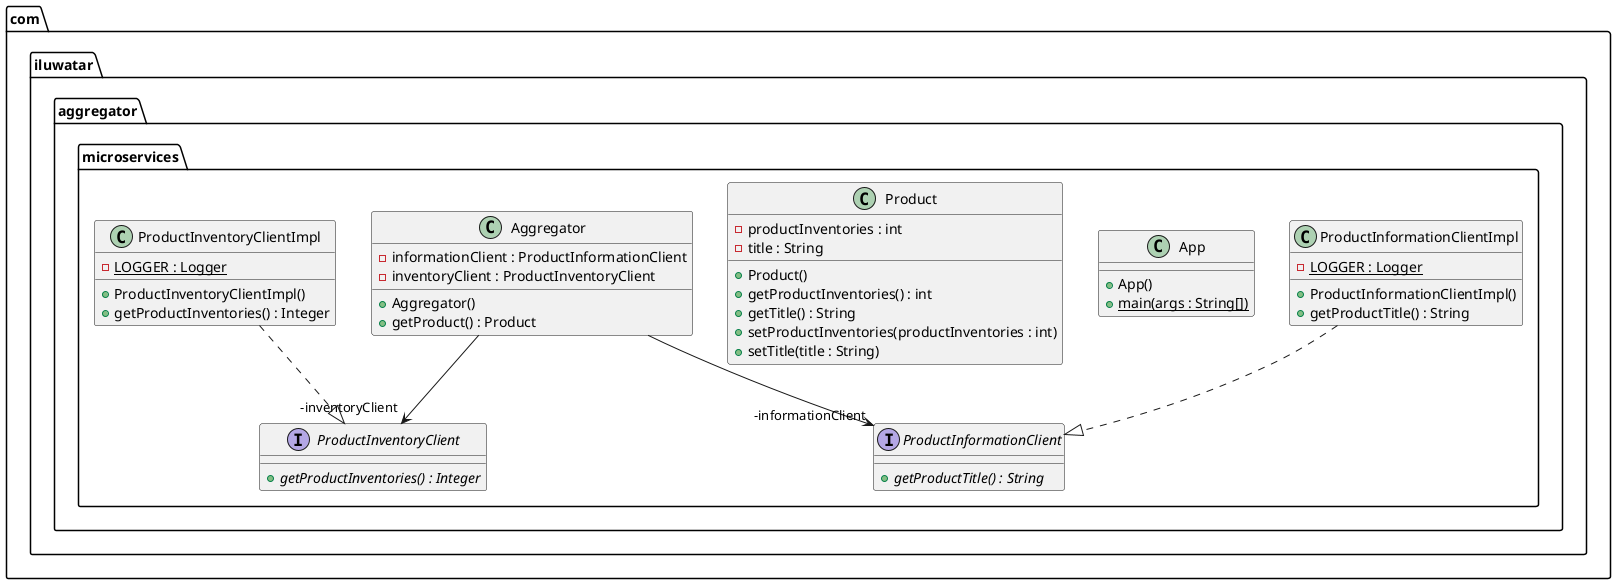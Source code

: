 @startuml
package com.iluwatar.aggregator.microservices {
  class Aggregator {
    - informationClient : ProductInformationClient
    - inventoryClient : ProductInventoryClient
    + Aggregator()
    + getProduct() : Product
  }
  class App {
    + App()
    + main(args : String[]) {static}
  }
  class Product {
    - productInventories : int
    - title : String
    + Product()
    + getProductInventories() : int
    + getTitle() : String
    + setProductInventories(productInventories : int)
    + setTitle(title : String)
  }
  interface ProductInformationClient {
    + getProductTitle() : String {abstract}
  }
  class ProductInformationClientImpl {
    - LOGGER : Logger {static}
    + ProductInformationClientImpl()
    + getProductTitle() : String
  }
  interface ProductInventoryClient {
    + getProductInventories() : Integer {abstract}
  }
  class ProductInventoryClientImpl {
    - LOGGER : Logger {static}
    + ProductInventoryClientImpl()
    + getProductInventories() : Integer
  }
}
Aggregator -->  "-informationClient" ProductInformationClient
Aggregator -->  "-inventoryClient" ProductInventoryClient
ProductInformationClientImpl ..|> ProductInformationClient 
ProductInventoryClientImpl ..|> ProductInventoryClient 
@enduml